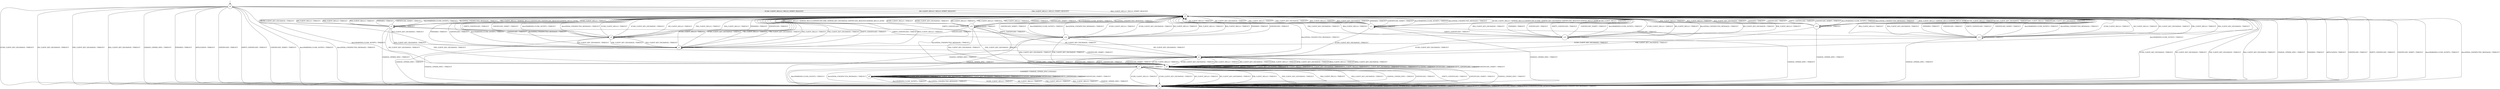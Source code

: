 digraph g {

	s0 [shape="circle" label="s0"];
	s1 [shape="circle" label="s1"];
	s2 [shape="circle" label="s2"];
	s3 [shape="circle" label="s3"];
	s4 [shape="circle" label="s4"];
	s5 [shape="circle" label="s5"];
	s6 [shape="circle" label="s6"];
	s7 [shape="circle" label="s7"];
	s8 [shape="circle" label="s8"];
	s9 [shape="circle" label="s9"];
	s10 [shape="circle" label="s10"];
	s11 [shape="circle" label="s11"];
	s12 [shape="circle" label="s12"];
	s13 [shape="circle" label="s13"];
	s14 [shape="circle" label="s14"];
	s15 [shape="circle" label="s15"];
	s0 -> s2 [label="ECDH_CLIENT_HELLO / HELLO_VERIFY_REQUEST"];
	s0 -> s1 [label="ECDH_CLIENT_KEY_EXCHANGE / TIMEOUT"];
	s0 -> s2 [label="DH_CLIENT_HELLO / HELLO_VERIFY_REQUEST"];
	s0 -> s1 [label="DH_CLIENT_KEY_EXCHANGE / TIMEOUT"];
	s0 -> s2 [label="PSK_CLIENT_HELLO / HELLO_VERIFY_REQUEST"];
	s0 -> s1 [label="PSK_CLIENT_KEY_EXCHANGE / TIMEOUT"];
	s0 -> s2 [label="RSA_CLIENT_HELLO / HELLO_VERIFY_REQUEST"];
	s0 -> s1 [label="RSA_CLIENT_KEY_EXCHANGE / TIMEOUT"];
	s0 -> s1 [label="CHANGE_CIPHER_SPEC / TIMEOUT"];
	s0 -> s1 [label="FINISHED / TIMEOUT"];
	s0 -> s1 [label="APPLICATION / TIMEOUT"];
	s0 -> s1 [label="CERTIFICATE / TIMEOUT"];
	s0 -> s1 [label="EMPTY_CERTIFICATE / TIMEOUT"];
	s0 -> s1 [label="CERTIFICATE_VERIFY / TIMEOUT"];
	s0 -> s1 [label="Alert(WARNING,CLOSE_NOTIFY) / TIMEOUT"];
	s0 -> s1 [label="Alert(FATAL,UNEXPECTED_MESSAGE) / TIMEOUT"];
	s1 -> s1 [label="ECDH_CLIENT_HELLO / TIMEOUT"];
	s1 -> s1 [label="ECDH_CLIENT_KEY_EXCHANGE / TIMEOUT"];
	s1 -> s1 [label="DH_CLIENT_HELLO / TIMEOUT"];
	s1 -> s1 [label="DH_CLIENT_KEY_EXCHANGE / TIMEOUT"];
	s1 -> s1 [label="PSK_CLIENT_HELLO / TIMEOUT"];
	s1 -> s1 [label="PSK_CLIENT_KEY_EXCHANGE / TIMEOUT"];
	s1 -> s1 [label="RSA_CLIENT_HELLO / TIMEOUT"];
	s1 -> s1 [label="RSA_CLIENT_KEY_EXCHANGE / TIMEOUT"];
	s1 -> s1 [label="CHANGE_CIPHER_SPEC / TIMEOUT"];
	s1 -> s1 [label="FINISHED / TIMEOUT"];
	s1 -> s1 [label="APPLICATION / TIMEOUT"];
	s1 -> s1 [label="CERTIFICATE / TIMEOUT"];
	s1 -> s1 [label="EMPTY_CERTIFICATE / TIMEOUT"];
	s1 -> s1 [label="CERTIFICATE_VERIFY / TIMEOUT"];
	s1 -> s1 [label="Alert(WARNING,CLOSE_NOTIFY) / TIMEOUT"];
	s1 -> s1 [label="Alert(FATAL,UNEXPECTED_MESSAGE) / TIMEOUT"];
	s2 -> s11 [label="ECDH_CLIENT_HELLO / SERVER_HELLO,CERTIFICATE,ECDHE_SERVER_KEY_EXCHANGE,CERTIFICATE_REQUEST,SERVER_HELLO_DONE"];
	s2 -> s1 [label="ECDH_CLIENT_KEY_EXCHANGE / TIMEOUT"];
	s2 -> s10 [label="DH_CLIENT_HELLO / SERVER_HELLO,CERTIFICATE,DHE_SERVER_KEY_EXCHANGE,CERTIFICATE_REQUEST,SERVER_HELLO_DONE"];
	s2 -> s1 [label="DH_CLIENT_KEY_EXCHANGE / TIMEOUT"];
	s2 -> s12 [label="PSK_CLIENT_HELLO / SERVER_HELLO,SERVER_HELLO_DONE"];
	s2 -> s1 [label="PSK_CLIENT_KEY_EXCHANGE / TIMEOUT"];
	s2 -> s3 [label="RSA_CLIENT_HELLO / SERVER_HELLO,CERTIFICATE,CERTIFICATE_REQUEST,SERVER_HELLO_DONE"];
	s2 -> s1 [label="RSA_CLIENT_KEY_EXCHANGE / TIMEOUT"];
	s2 -> s1 [label="CHANGE_CIPHER_SPEC / TIMEOUT"];
	s2 -> s1 [label="FINISHED / TIMEOUT"];
	s2 -> s1 [label="APPLICATION / TIMEOUT"];
	s2 -> s1 [label="CERTIFICATE / TIMEOUT"];
	s2 -> s1 [label="EMPTY_CERTIFICATE / TIMEOUT"];
	s2 -> s1 [label="CERTIFICATE_VERIFY / TIMEOUT"];
	s2 -> s1 [label="Alert(WARNING,CLOSE_NOTIFY) / TIMEOUT"];
	s2 -> s1 [label="Alert(FATAL,UNEXPECTED_MESSAGE) / TIMEOUT"];
	s3 -> s2 [label="ECDH_CLIENT_HELLO / TIMEOUT"];
	s3 -> s2 [label="ECDH_CLIENT_KEY_EXCHANGE / TIMEOUT"];
	s3 -> s2 [label="DH_CLIENT_HELLO / TIMEOUT"];
	s3 -> s9 [label="DH_CLIENT_KEY_EXCHANGE / TIMEOUT"];
	s3 -> s2 [label="PSK_CLIENT_HELLO / TIMEOUT"];
	s3 -> s9 [label="PSK_CLIENT_KEY_EXCHANGE / TIMEOUT"];
	s3 -> s2 [label="RSA_CLIENT_HELLO / TIMEOUT"];
	s3 -> s6 [label="RSA_CLIENT_KEY_EXCHANGE / TIMEOUT"];
	s3 -> s1 [label="CHANGE_CIPHER_SPEC / TIMEOUT"];
	s3 -> s2 [label="FINISHED / TIMEOUT"];
	s3 -> s3 [label="APPLICATION / TIMEOUT"];
	s3 -> s4 [label="CERTIFICATE / TIMEOUT"];
	s3 -> s14 [label="EMPTY_CERTIFICATE / TIMEOUT"];
	s3 -> s2 [label="CERTIFICATE_VERIFY / TIMEOUT"];
	s3 -> s2 [label="Alert(WARNING,CLOSE_NOTIFY) / TIMEOUT"];
	s3 -> s2 [label="Alert(FATAL,UNEXPECTED_MESSAGE) / TIMEOUT"];
	s4 -> s2 [label="ECDH_CLIENT_HELLO / TIMEOUT"];
	s4 -> s2 [label="ECDH_CLIENT_KEY_EXCHANGE / TIMEOUT"];
	s4 -> s2 [label="DH_CLIENT_HELLO / TIMEOUT"];
	s4 -> s5 [label="DH_CLIENT_KEY_EXCHANGE / TIMEOUT"];
	s4 -> s2 [label="PSK_CLIENT_HELLO / TIMEOUT"];
	s4 -> s5 [label="PSK_CLIENT_KEY_EXCHANGE / TIMEOUT"];
	s4 -> s2 [label="RSA_CLIENT_HELLO / TIMEOUT"];
	s4 -> s5 [label="RSA_CLIENT_KEY_EXCHANGE / TIMEOUT"];
	s4 -> s1 [label="CHANGE_CIPHER_SPEC / TIMEOUT"];
	s4 -> s2 [label="FINISHED / TIMEOUT"];
	s4 -> s4 [label="APPLICATION / TIMEOUT"];
	s4 -> s2 [label="CERTIFICATE / TIMEOUT"];
	s4 -> s2 [label="EMPTY_CERTIFICATE / TIMEOUT"];
	s4 -> s2 [label="CERTIFICATE_VERIFY / TIMEOUT"];
	s4 -> s2 [label="Alert(WARNING,CLOSE_NOTIFY) / TIMEOUT"];
	s4 -> s2 [label="Alert(FATAL,UNEXPECTED_MESSAGE) / TIMEOUT"];
	s5 -> s2 [label="ECDH_CLIENT_HELLO / TIMEOUT"];
	s5 -> s2 [label="ECDH_CLIENT_KEY_EXCHANGE / TIMEOUT"];
	s5 -> s2 [label="DH_CLIENT_HELLO / TIMEOUT"];
	s5 -> s2 [label="DH_CLIENT_KEY_EXCHANGE / TIMEOUT"];
	s5 -> s2 [label="PSK_CLIENT_HELLO / TIMEOUT"];
	s5 -> s2 [label="PSK_CLIENT_KEY_EXCHANGE / TIMEOUT"];
	s5 -> s2 [label="RSA_CLIENT_HELLO / TIMEOUT"];
	s5 -> s2 [label="RSA_CLIENT_KEY_EXCHANGE / TIMEOUT"];
	s5 -> s1 [label="CHANGE_CIPHER_SPEC / TIMEOUT"];
	s5 -> s2 [label="FINISHED / TIMEOUT"];
	s5 -> s5 [label="APPLICATION / TIMEOUT"];
	s5 -> s2 [label="CERTIFICATE / TIMEOUT"];
	s5 -> s2 [label="EMPTY_CERTIFICATE / TIMEOUT"];
	s5 -> s6 [label="CERTIFICATE_VERIFY / TIMEOUT"];
	s5 -> s2 [label="Alert(WARNING,CLOSE_NOTIFY) / TIMEOUT"];
	s5 -> s2 [label="Alert(FATAL,UNEXPECTED_MESSAGE) / TIMEOUT"];
	s6 -> s9 [label="ECDH_CLIENT_HELLO / TIMEOUT"];
	s6 -> s9 [label="ECDH_CLIENT_KEY_EXCHANGE / TIMEOUT"];
	s6 -> s9 [label="DH_CLIENT_HELLO / TIMEOUT"];
	s6 -> s9 [label="DH_CLIENT_KEY_EXCHANGE / TIMEOUT"];
	s6 -> s9 [label="PSK_CLIENT_HELLO / TIMEOUT"];
	s6 -> s9 [label="PSK_CLIENT_KEY_EXCHANGE / TIMEOUT"];
	s6 -> s9 [label="RSA_CLIENT_HELLO / TIMEOUT"];
	s6 -> s9 [label="RSA_CLIENT_KEY_EXCHANGE / TIMEOUT"];
	s6 -> s7 [label="CHANGE_CIPHER_SPEC / TIMEOUT"];
	s6 -> s9 [label="FINISHED / TIMEOUT"];
	s6 -> s6 [label="APPLICATION / TIMEOUT"];
	s6 -> s9 [label="CERTIFICATE / TIMEOUT"];
	s6 -> s9 [label="EMPTY_CERTIFICATE / TIMEOUT"];
	s6 -> s9 [label="CERTIFICATE_VERIFY / TIMEOUT"];
	s6 -> s2 [label="Alert(WARNING,CLOSE_NOTIFY) / TIMEOUT"];
	s6 -> s2 [label="Alert(FATAL,UNEXPECTED_MESSAGE) / TIMEOUT"];
	s7 -> s1 [label="ECDH_CLIENT_HELLO / TIMEOUT"];
	s7 -> s1 [label="ECDH_CLIENT_KEY_EXCHANGE / TIMEOUT"];
	s7 -> s1 [label="DH_CLIENT_HELLO / TIMEOUT"];
	s7 -> s1 [label="DH_CLIENT_KEY_EXCHANGE / TIMEOUT"];
	s7 -> s1 [label="PSK_CLIENT_HELLO / TIMEOUT"];
	s7 -> s1 [label="PSK_CLIENT_KEY_EXCHANGE / TIMEOUT"];
	s7 -> s1 [label="RSA_CLIENT_HELLO / TIMEOUT"];
	s7 -> s1 [label="RSA_CLIENT_KEY_EXCHANGE / TIMEOUT"];
	s7 -> s1 [label="CHANGE_CIPHER_SPEC / TIMEOUT"];
	s7 -> s8 [label="FINISHED / CHANGE_CIPHER_SPEC,FINISHED"];
	s7 -> s7 [label="APPLICATION / TIMEOUT"];
	s7 -> s1 [label="CERTIFICATE / TIMEOUT"];
	s7 -> s1 [label="EMPTY_CERTIFICATE / TIMEOUT"];
	s7 -> s1 [label="CERTIFICATE_VERIFY / TIMEOUT"];
	s7 -> s1 [label="Alert(WARNING,CLOSE_NOTIFY) / TIMEOUT"];
	s7 -> s1 [label="Alert(FATAL,UNEXPECTED_MESSAGE) / TIMEOUT"];
	s8 -> s1 [label="ECDH_CLIENT_HELLO / TIMEOUT"];
	s8 -> s8 [label="ECDH_CLIENT_KEY_EXCHANGE / TIMEOUT"];
	s8 -> s1 [label="DH_CLIENT_HELLO / TIMEOUT"];
	s8 -> s8 [label="DH_CLIENT_KEY_EXCHANGE / TIMEOUT"];
	s8 -> s1 [label="PSK_CLIENT_HELLO / TIMEOUT"];
	s8 -> s8 [label="PSK_CLIENT_KEY_EXCHANGE / TIMEOUT"];
	s8 -> s1 [label="RSA_CLIENT_HELLO / TIMEOUT"];
	s8 -> s8 [label="RSA_CLIENT_KEY_EXCHANGE / TIMEOUT"];
	s8 -> s1 [label="CHANGE_CIPHER_SPEC / TIMEOUT"];
	s8 -> s8 [label="FINISHED / TIMEOUT"];
	s8 -> s8 [label="APPLICATION / APPLICATION"];
	s8 -> s8 [label="CERTIFICATE / TIMEOUT"];
	s8 -> s8 [label="EMPTY_CERTIFICATE / TIMEOUT"];
	s8 -> s8 [label="CERTIFICATE_VERIFY / TIMEOUT"];
	s8 -> s1 [label="Alert(WARNING,CLOSE_NOTIFY) / TIMEOUT"];
	s8 -> s1 [label="Alert(FATAL,UNEXPECTED_MESSAGE) / TIMEOUT"];
	s9 -> s9 [label="ECDH_CLIENT_HELLO / TIMEOUT"];
	s9 -> s9 [label="ECDH_CLIENT_KEY_EXCHANGE / TIMEOUT"];
	s9 -> s9 [label="DH_CLIENT_HELLO / TIMEOUT"];
	s9 -> s9 [label="DH_CLIENT_KEY_EXCHANGE / TIMEOUT"];
	s9 -> s9 [label="PSK_CLIENT_HELLO / TIMEOUT"];
	s9 -> s9 [label="PSK_CLIENT_KEY_EXCHANGE / TIMEOUT"];
	s9 -> s9 [label="RSA_CLIENT_HELLO / TIMEOUT"];
	s9 -> s9 [label="RSA_CLIENT_KEY_EXCHANGE / TIMEOUT"];
	s9 -> s1 [label="CHANGE_CIPHER_SPEC / TIMEOUT"];
	s9 -> s9 [label="FINISHED / TIMEOUT"];
	s9 -> s9 [label="APPLICATION / TIMEOUT"];
	s9 -> s9 [label="CERTIFICATE / TIMEOUT"];
	s9 -> s9 [label="EMPTY_CERTIFICATE / TIMEOUT"];
	s9 -> s9 [label="CERTIFICATE_VERIFY / TIMEOUT"];
	s9 -> s2 [label="Alert(WARNING,CLOSE_NOTIFY) / TIMEOUT"];
	s9 -> s2 [label="Alert(FATAL,UNEXPECTED_MESSAGE) / TIMEOUT"];
	s10 -> s2 [label="ECDH_CLIENT_HELLO / TIMEOUT"];
	s10 -> s2 [label="ECDH_CLIENT_KEY_EXCHANGE / TIMEOUT"];
	s10 -> s2 [label="DH_CLIENT_HELLO / TIMEOUT"];
	s10 -> s6 [label="DH_CLIENT_KEY_EXCHANGE / TIMEOUT"];
	s10 -> s2 [label="PSK_CLIENT_HELLO / TIMEOUT"];
	s10 -> s9 [label="PSK_CLIENT_KEY_EXCHANGE / TIMEOUT"];
	s10 -> s2 [label="RSA_CLIENT_HELLO / TIMEOUT"];
	s10 -> s9 [label="RSA_CLIENT_KEY_EXCHANGE / TIMEOUT"];
	s10 -> s1 [label="CHANGE_CIPHER_SPEC / TIMEOUT"];
	s10 -> s2 [label="FINISHED / TIMEOUT"];
	s10 -> s10 [label="APPLICATION / TIMEOUT"];
	s10 -> s4 [label="CERTIFICATE / TIMEOUT"];
	s10 -> s14 [label="EMPTY_CERTIFICATE / TIMEOUT"];
	s10 -> s2 [label="CERTIFICATE_VERIFY / TIMEOUT"];
	s10 -> s2 [label="Alert(WARNING,CLOSE_NOTIFY) / TIMEOUT"];
	s10 -> s2 [label="Alert(FATAL,UNEXPECTED_MESSAGE) / TIMEOUT"];
	s11 -> s2 [label="ECDH_CLIENT_HELLO / TIMEOUT"];
	s11 -> s6 [label="ECDH_CLIENT_KEY_EXCHANGE / TIMEOUT"];
	s11 -> s2 [label="DH_CLIENT_HELLO / TIMEOUT"];
	s11 -> s2 [label="DH_CLIENT_KEY_EXCHANGE / TIMEOUT"];
	s11 -> s2 [label="PSK_CLIENT_HELLO / TIMEOUT"];
	s11 -> s2 [label="PSK_CLIENT_KEY_EXCHANGE / TIMEOUT"];
	s11 -> s2 [label="RSA_CLIENT_HELLO / TIMEOUT"];
	s11 -> s2 [label="RSA_CLIENT_KEY_EXCHANGE / TIMEOUT"];
	s11 -> s1 [label="CHANGE_CIPHER_SPEC / TIMEOUT"];
	s11 -> s2 [label="FINISHED / TIMEOUT"];
	s11 -> s11 [label="APPLICATION / TIMEOUT"];
	s11 -> s13 [label="CERTIFICATE / TIMEOUT"];
	s11 -> s15 [label="EMPTY_CERTIFICATE / TIMEOUT"];
	s11 -> s2 [label="CERTIFICATE_VERIFY / TIMEOUT"];
	s11 -> s2 [label="Alert(WARNING,CLOSE_NOTIFY) / TIMEOUT"];
	s11 -> s2 [label="Alert(FATAL,UNEXPECTED_MESSAGE) / TIMEOUT"];
	s12 -> s2 [label="ECDH_CLIENT_HELLO / TIMEOUT"];
	s12 -> s2 [label="ECDH_CLIENT_KEY_EXCHANGE / TIMEOUT"];
	s12 -> s2 [label="DH_CLIENT_HELLO / TIMEOUT"];
	s12 -> s2 [label="DH_CLIENT_KEY_EXCHANGE / TIMEOUT"];
	s12 -> s2 [label="PSK_CLIENT_HELLO / TIMEOUT"];
	s12 -> s6 [label="PSK_CLIENT_KEY_EXCHANGE / TIMEOUT"];
	s12 -> s2 [label="RSA_CLIENT_HELLO / TIMEOUT"];
	s12 -> s2 [label="RSA_CLIENT_KEY_EXCHANGE / TIMEOUT"];
	s12 -> s1 [label="CHANGE_CIPHER_SPEC / TIMEOUT"];
	s12 -> s2 [label="FINISHED / TIMEOUT"];
	s12 -> s12 [label="APPLICATION / TIMEOUT"];
	s12 -> s2 [label="CERTIFICATE / TIMEOUT"];
	s12 -> s2 [label="EMPTY_CERTIFICATE / TIMEOUT"];
	s12 -> s2 [label="CERTIFICATE_VERIFY / TIMEOUT"];
	s12 -> s2 [label="Alert(WARNING,CLOSE_NOTIFY) / TIMEOUT"];
	s12 -> s2 [label="Alert(FATAL,UNEXPECTED_MESSAGE) / TIMEOUT"];
	s13 -> s2 [label="ECDH_CLIENT_HELLO / TIMEOUT"];
	s13 -> s5 [label="ECDH_CLIENT_KEY_EXCHANGE / TIMEOUT"];
	s13 -> s2 [label="DH_CLIENT_HELLO / TIMEOUT"];
	s13 -> s2 [label="DH_CLIENT_KEY_EXCHANGE / TIMEOUT"];
	s13 -> s2 [label="PSK_CLIENT_HELLO / TIMEOUT"];
	s13 -> s2 [label="PSK_CLIENT_KEY_EXCHANGE / TIMEOUT"];
	s13 -> s2 [label="RSA_CLIENT_HELLO / TIMEOUT"];
	s13 -> s2 [label="RSA_CLIENT_KEY_EXCHANGE / TIMEOUT"];
	s13 -> s1 [label="CHANGE_CIPHER_SPEC / TIMEOUT"];
	s13 -> s2 [label="FINISHED / TIMEOUT"];
	s13 -> s13 [label="APPLICATION / TIMEOUT"];
	s13 -> s2 [label="CERTIFICATE / TIMEOUT"];
	s13 -> s2 [label="EMPTY_CERTIFICATE / TIMEOUT"];
	s13 -> s2 [label="CERTIFICATE_VERIFY / TIMEOUT"];
	s13 -> s2 [label="Alert(WARNING,CLOSE_NOTIFY) / TIMEOUT"];
	s13 -> s2 [label="Alert(FATAL,UNEXPECTED_MESSAGE) / TIMEOUT"];
	s14 -> s2 [label="ECDH_CLIENT_HELLO / TIMEOUT"];
	s14 -> s2 [label="ECDH_CLIENT_KEY_EXCHANGE / TIMEOUT"];
	s14 -> s2 [label="DH_CLIENT_HELLO / TIMEOUT"];
	s14 -> s6 [label="DH_CLIENT_KEY_EXCHANGE / TIMEOUT"];
	s14 -> s2 [label="PSK_CLIENT_HELLO / TIMEOUT"];
	s14 -> s9 [label="PSK_CLIENT_KEY_EXCHANGE / TIMEOUT"];
	s14 -> s2 [label="RSA_CLIENT_HELLO / TIMEOUT"];
	s14 -> s9 [label="RSA_CLIENT_KEY_EXCHANGE / TIMEOUT"];
	s14 -> s1 [label="CHANGE_CIPHER_SPEC / TIMEOUT"];
	s14 -> s2 [label="FINISHED / TIMEOUT"];
	s14 -> s14 [label="APPLICATION / TIMEOUT"];
	s14 -> s2 [label="CERTIFICATE / TIMEOUT"];
	s14 -> s2 [label="EMPTY_CERTIFICATE / TIMEOUT"];
	s14 -> s2 [label="CERTIFICATE_VERIFY / TIMEOUT"];
	s14 -> s2 [label="Alert(WARNING,CLOSE_NOTIFY) / TIMEOUT"];
	s14 -> s2 [label="Alert(FATAL,UNEXPECTED_MESSAGE) / TIMEOUT"];
	s15 -> s2 [label="ECDH_CLIENT_HELLO / TIMEOUT"];
	s15 -> s6 [label="ECDH_CLIENT_KEY_EXCHANGE / TIMEOUT"];
	s15 -> s2 [label="DH_CLIENT_HELLO / TIMEOUT"];
	s15 -> s2 [label="DH_CLIENT_KEY_EXCHANGE / TIMEOUT"];
	s15 -> s2 [label="PSK_CLIENT_HELLO / TIMEOUT"];
	s15 -> s2 [label="PSK_CLIENT_KEY_EXCHANGE / TIMEOUT"];
	s15 -> s2 [label="RSA_CLIENT_HELLO / TIMEOUT"];
	s15 -> s2 [label="RSA_CLIENT_KEY_EXCHANGE / TIMEOUT"];
	s15 -> s1 [label="CHANGE_CIPHER_SPEC / TIMEOUT"];
	s15 -> s2 [label="FINISHED / TIMEOUT"];
	s15 -> s15 [label="APPLICATION / TIMEOUT"];
	s15 -> s2 [label="CERTIFICATE / TIMEOUT"];
	s15 -> s2 [label="EMPTY_CERTIFICATE / TIMEOUT"];
	s15 -> s2 [label="CERTIFICATE_VERIFY / TIMEOUT"];
	s15 -> s2 [label="Alert(WARNING,CLOSE_NOTIFY) / TIMEOUT"];
	s15 -> s2 [label="Alert(FATAL,UNEXPECTED_MESSAGE) / TIMEOUT"];

__start0 [label="" shape="none" width="0" height="0"];
__start0 -> s0;

}
